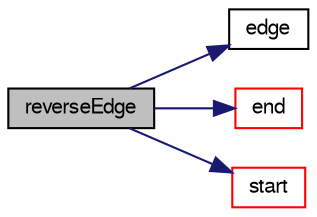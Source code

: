 digraph "reverseEdge"
{
  bgcolor="transparent";
  edge [fontname="FreeSans",fontsize="10",labelfontname="FreeSans",labelfontsize="10"];
  node [fontname="FreeSans",fontsize="10",shape=record];
  rankdir="LR";
  Node599 [label="reverseEdge",height=0.2,width=0.4,color="black", fillcolor="grey75", style="filled", fontcolor="black"];
  Node599 -> Node600 [color="midnightblue",fontsize="10",style="solid",fontname="FreeSans"];
  Node600 [label="edge",height=0.2,width=0.4,color="black",URL="$a27210.html#a98db3b5518b4e9ab28f5e415594f6ab1",tooltip="Null constructor for lists. "];
  Node599 -> Node601 [color="midnightblue",fontsize="10",style="solid",fontname="FreeSans"];
  Node601 [label="end",height=0.2,width=0.4,color="red",URL="$a27210.html#a5ac1c619caccdf5bcf8c3d58a409849f",tooltip="Return end vertex label. "];
  Node599 -> Node603 [color="midnightblue",fontsize="10",style="solid",fontname="FreeSans"];
  Node603 [label="start",height=0.2,width=0.4,color="red",URL="$a27210.html#afe56bdd2031bbf8321e35e2330c0b990",tooltip="Return start vertex label. "];
}
